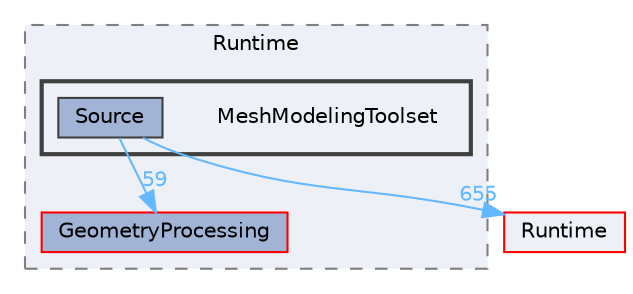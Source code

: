 digraph "MeshModelingToolset"
{
 // INTERACTIVE_SVG=YES
 // LATEX_PDF_SIZE
  bgcolor="transparent";
  edge [fontname=Helvetica,fontsize=10,labelfontname=Helvetica,labelfontsize=10];
  node [fontname=Helvetica,fontsize=10,shape=box,height=0.2,width=0.4];
  compound=true
  subgraph clusterdir_a60e1ce30f7313164a0e11a69cddad56 {
    graph [ bgcolor="#edf0f7", pencolor="grey50", label="Runtime", fontname=Helvetica,fontsize=10 style="filled,dashed", URL="dir_a60e1ce30f7313164a0e11a69cddad56.html",tooltip=""]
  dir_9ef035b27eddfa6c40dcaa164d958d8e [label="GeometryProcessing", fillcolor="#a2b4d6", color="red", style="filled", URL="dir_9ef035b27eddfa6c40dcaa164d958d8e.html",tooltip=""];
  subgraph clusterdir_41580f087ebc76bda4753b584cf3daa3 {
    graph [ bgcolor="#edf0f7", pencolor="grey25", label="", fontname=Helvetica,fontsize=10 style="filled,bold", URL="dir_41580f087ebc76bda4753b584cf3daa3.html",tooltip=""]
    dir_41580f087ebc76bda4753b584cf3daa3 [shape=plaintext, label="MeshModelingToolset"];
  dir_9907ac638c5b2d07c20ab88ee2cc716e [label="Source", fillcolor="#a2b4d6", color="grey25", style="filled", URL="dir_9907ac638c5b2d07c20ab88ee2cc716e.html",tooltip=""];
  }
  }
  dir_7536b172fbd480bfd146a1b1acd6856b [label="Runtime", fillcolor="#edf0f7", color="red", style="filled", URL="dir_7536b172fbd480bfd146a1b1acd6856b.html",tooltip=""];
  dir_9907ac638c5b2d07c20ab88ee2cc716e->dir_7536b172fbd480bfd146a1b1acd6856b [headlabel="655", labeldistance=1.5 headhref="dir_001113_000984.html" href="dir_001113_000984.html" color="steelblue1" fontcolor="steelblue1"];
  dir_9907ac638c5b2d07c20ab88ee2cc716e->dir_9ef035b27eddfa6c40dcaa164d958d8e [headlabel="59", labeldistance=1.5 headhref="dir_001113_000442.html" href="dir_001113_000442.html" color="steelblue1" fontcolor="steelblue1"];
}
